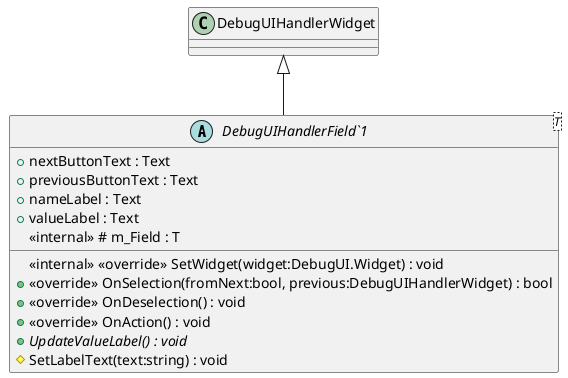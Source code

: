 @startuml
abstract class "DebugUIHandlerField`1"<T> {
    + nextButtonText : Text
    + previousButtonText : Text
    + nameLabel : Text
    + valueLabel : Text
    <<internal>> # m_Field : T
    <<internal>> <<override>> SetWidget(widget:DebugUI.Widget) : void
    + <<override>> OnSelection(fromNext:bool, previous:DebugUIHandlerWidget) : bool
    + <<override>> OnDeselection() : void
    + <<override>> OnAction() : void
    + {abstract} UpdateValueLabel() : void
    # SetLabelText(text:string) : void
}
DebugUIHandlerWidget <|-- "DebugUIHandlerField`1"
@enduml
